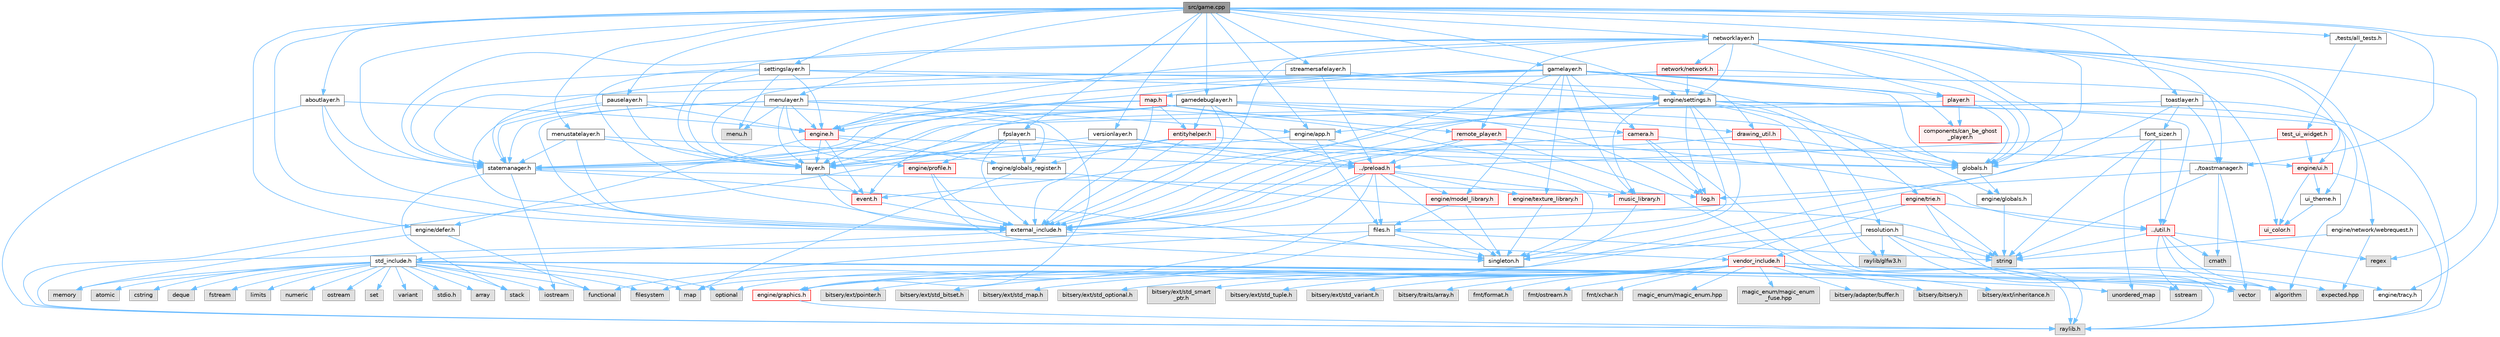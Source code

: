 digraph "src/game.cpp"
{
 // LATEX_PDF_SIZE
  bgcolor="transparent";
  edge [fontname=Helvetica,fontsize=10,labelfontname=Helvetica,labelfontsize=10];
  node [fontname=Helvetica,fontsize=10,shape=box,height=0.2,width=0.4];
  Node1 [label="src/game.cpp",height=0.2,width=0.4,color="gray40", fillcolor="grey60", style="filled", fontcolor="black",tooltip=" "];
  Node1 -> Node2 [color="steelblue1",style="solid"];
  Node2 [label="engine/tracy.h",height=0.2,width=0.4,color="grey40", fillcolor="white", style="filled",URL="$d6/d15/tracy_8h.html",tooltip=" "];
  Node1 -> Node3 [color="steelblue1",style="solid"];
  Node3 [label="external_include.h",height=0.2,width=0.4,color="grey40", fillcolor="white", style="filled",URL="$d7/daf/external__include_8h.html",tooltip=" "];
  Node3 -> Node4 [color="steelblue1",style="solid"];
  Node4 [label="std_include.h",height=0.2,width=0.4,color="grey40", fillcolor="white", style="filled",URL="$d4/dae/std__include_8h.html",tooltip=" "];
  Node4 -> Node5 [color="steelblue1",style="solid"];
  Node5 [label="stdio.h",height=0.2,width=0.4,color="grey60", fillcolor="#E0E0E0", style="filled",tooltip=" "];
  Node4 -> Node6 [color="steelblue1",style="solid"];
  Node6 [label="algorithm",height=0.2,width=0.4,color="grey60", fillcolor="#E0E0E0", style="filled",tooltip=" "];
  Node4 -> Node7 [color="steelblue1",style="solid"];
  Node7 [label="array",height=0.2,width=0.4,color="grey60", fillcolor="#E0E0E0", style="filled",tooltip=" "];
  Node4 -> Node8 [color="steelblue1",style="solid"];
  Node8 [label="atomic",height=0.2,width=0.4,color="grey60", fillcolor="#E0E0E0", style="filled",tooltip=" "];
  Node4 -> Node9 [color="steelblue1",style="solid"];
  Node9 [label="cstring",height=0.2,width=0.4,color="grey60", fillcolor="#E0E0E0", style="filled",tooltip=" "];
  Node4 -> Node10 [color="steelblue1",style="solid"];
  Node10 [label="deque",height=0.2,width=0.4,color="grey60", fillcolor="#E0E0E0", style="filled",tooltip=" "];
  Node4 -> Node11 [color="steelblue1",style="solid"];
  Node11 [label="filesystem",height=0.2,width=0.4,color="grey60", fillcolor="#E0E0E0", style="filled",tooltip=" "];
  Node4 -> Node12 [color="steelblue1",style="solid"];
  Node12 [label="fstream",height=0.2,width=0.4,color="grey60", fillcolor="#E0E0E0", style="filled",tooltip=" "];
  Node4 -> Node13 [color="steelblue1",style="solid"];
  Node13 [label="functional",height=0.2,width=0.4,color="grey60", fillcolor="#E0E0E0", style="filled",tooltip=" "];
  Node4 -> Node14 [color="steelblue1",style="solid"];
  Node14 [label="iostream",height=0.2,width=0.4,color="grey60", fillcolor="#E0E0E0", style="filled",tooltip=" "];
  Node4 -> Node15 [color="steelblue1",style="solid"];
  Node15 [label="limits",height=0.2,width=0.4,color="grey60", fillcolor="#E0E0E0", style="filled",tooltip=" "];
  Node4 -> Node16 [color="steelblue1",style="solid"];
  Node16 [label="map",height=0.2,width=0.4,color="grey60", fillcolor="#E0E0E0", style="filled",tooltip=" "];
  Node4 -> Node17 [color="steelblue1",style="solid"];
  Node17 [label="memory",height=0.2,width=0.4,color="grey60", fillcolor="#E0E0E0", style="filled",tooltip=" "];
  Node4 -> Node18 [color="steelblue1",style="solid"];
  Node18 [label="numeric",height=0.2,width=0.4,color="grey60", fillcolor="#E0E0E0", style="filled",tooltip=" "];
  Node4 -> Node19 [color="steelblue1",style="solid"];
  Node19 [label="optional",height=0.2,width=0.4,color="grey60", fillcolor="#E0E0E0", style="filled",tooltip=" "];
  Node4 -> Node20 [color="steelblue1",style="solid"];
  Node20 [label="ostream",height=0.2,width=0.4,color="grey60", fillcolor="#E0E0E0", style="filled",tooltip=" "];
  Node4 -> Node21 [color="steelblue1",style="solid"];
  Node21 [label="set",height=0.2,width=0.4,color="grey60", fillcolor="#E0E0E0", style="filled",tooltip=" "];
  Node4 -> Node22 [color="steelblue1",style="solid"];
  Node22 [label="sstream",height=0.2,width=0.4,color="grey60", fillcolor="#E0E0E0", style="filled",tooltip=" "];
  Node4 -> Node23 [color="steelblue1",style="solid"];
  Node23 [label="stack",height=0.2,width=0.4,color="grey60", fillcolor="#E0E0E0", style="filled",tooltip=" "];
  Node4 -> Node24 [color="steelblue1",style="solid"];
  Node24 [label="unordered_map",height=0.2,width=0.4,color="grey60", fillcolor="#E0E0E0", style="filled",tooltip=" "];
  Node4 -> Node25 [color="steelblue1",style="solid"];
  Node25 [label="variant",height=0.2,width=0.4,color="grey60", fillcolor="#E0E0E0", style="filled",tooltip=" "];
  Node4 -> Node26 [color="steelblue1",style="solid"];
  Node26 [label="vector",height=0.2,width=0.4,color="grey60", fillcolor="#E0E0E0", style="filled",tooltip=" "];
  Node3 -> Node27 [color="steelblue1",style="solid"];
  Node27 [label="vendor_include.h",height=0.2,width=0.4,color="red", fillcolor="#FFF0F0", style="filled",URL="$d6/dba/vendor__include_8h.html",tooltip=" "];
  Node27 -> Node28 [color="steelblue1",style="solid"];
  Node28 [label="engine/graphics.h",height=0.2,width=0.4,color="red", fillcolor="#FFF0F0", style="filled",URL="$d7/d04/graphics_8h.html",tooltip=" "];
  Node28 -> Node29 [color="steelblue1",style="solid"];
  Node29 [label="raylib.h",height=0.2,width=0.4,color="grey60", fillcolor="#E0E0E0", style="filled",tooltip=" "];
  Node27 -> Node32 [color="steelblue1",style="solid"];
  Node32 [label="fmt/format.h",height=0.2,width=0.4,color="grey60", fillcolor="#E0E0E0", style="filled",tooltip=" "];
  Node27 -> Node33 [color="steelblue1",style="solid"];
  Node33 [label="fmt/ostream.h",height=0.2,width=0.4,color="grey60", fillcolor="#E0E0E0", style="filled",tooltip=" "];
  Node27 -> Node34 [color="steelblue1",style="solid"];
  Node34 [label="fmt/xchar.h",height=0.2,width=0.4,color="grey60", fillcolor="#E0E0E0", style="filled",tooltip=" "];
  Node27 -> Node35 [color="steelblue1",style="solid"];
  Node35 [label="expected.hpp",height=0.2,width=0.4,color="grey60", fillcolor="#E0E0E0", style="filled",tooltip=" "];
  Node27 -> Node36 [color="steelblue1",style="solid"];
  Node36 [label="magic_enum/magic_enum.hpp",height=0.2,width=0.4,color="grey60", fillcolor="#E0E0E0", style="filled",tooltip=" "];
  Node27 -> Node37 [color="steelblue1",style="solid"];
  Node37 [label="magic_enum/magic_enum\l_fuse.hpp",height=0.2,width=0.4,color="grey60", fillcolor="#E0E0E0", style="filled",tooltip=" "];
  Node27 -> Node38 [color="steelblue1",style="solid"];
  Node38 [label="bitsery/adapter/buffer.h",height=0.2,width=0.4,color="grey60", fillcolor="#E0E0E0", style="filled",tooltip=" "];
  Node27 -> Node39 [color="steelblue1",style="solid"];
  Node39 [label="bitsery/bitsery.h",height=0.2,width=0.4,color="grey60", fillcolor="#E0E0E0", style="filled",tooltip=" "];
  Node27 -> Node40 [color="steelblue1",style="solid"];
  Node40 [label="bitsery/ext/inheritance.h",height=0.2,width=0.4,color="grey60", fillcolor="#E0E0E0", style="filled",tooltip=" "];
  Node27 -> Node41 [color="steelblue1",style="solid"];
  Node41 [label="bitsery/ext/pointer.h",height=0.2,width=0.4,color="grey60", fillcolor="#E0E0E0", style="filled",tooltip=" "];
  Node27 -> Node42 [color="steelblue1",style="solid"];
  Node42 [label="bitsery/ext/std_bitset.h",height=0.2,width=0.4,color="grey60", fillcolor="#E0E0E0", style="filled",tooltip=" "];
  Node27 -> Node43 [color="steelblue1",style="solid"];
  Node43 [label="bitsery/ext/std_map.h",height=0.2,width=0.4,color="grey60", fillcolor="#E0E0E0", style="filled",tooltip=" "];
  Node27 -> Node44 [color="steelblue1",style="solid"];
  Node44 [label="bitsery/ext/std_optional.h",height=0.2,width=0.4,color="grey60", fillcolor="#E0E0E0", style="filled",tooltip=" "];
  Node27 -> Node45 [color="steelblue1",style="solid"];
  Node45 [label="bitsery/ext/std_smart\l_ptr.h",height=0.2,width=0.4,color="grey60", fillcolor="#E0E0E0", style="filled",tooltip=" "];
  Node27 -> Node46 [color="steelblue1",style="solid"];
  Node46 [label="bitsery/ext/std_tuple.h",height=0.2,width=0.4,color="grey60", fillcolor="#E0E0E0", style="filled",tooltip=" "];
  Node27 -> Node47 [color="steelblue1",style="solid"];
  Node47 [label="bitsery/ext/std_variant.h",height=0.2,width=0.4,color="grey60", fillcolor="#E0E0E0", style="filled",tooltip=" "];
  Node27 -> Node48 [color="steelblue1",style="solid"];
  Node48 [label="bitsery/traits/array.h",height=0.2,width=0.4,color="grey60", fillcolor="#E0E0E0", style="filled",tooltip=" "];
  Node27 -> Node2 [color="steelblue1",style="solid"];
  Node1 -> Node51 [color="steelblue1",style="solid"];
  Node51 [label="globals.h",height=0.2,width=0.4,color="grey40", fillcolor="white", style="filled",URL="$d5/d87/globals_8h.html",tooltip=" "];
  Node51 -> Node52 [color="steelblue1",style="solid"];
  Node52 [label="engine/globals.h",height=0.2,width=0.4,color="grey40", fillcolor="white", style="filled",URL="$d4/df4/engine_2globals_8h.html",tooltip=" "];
  Node52 -> Node53 [color="steelblue1",style="solid"];
  Node53 [label="string",height=0.2,width=0.4,color="grey60", fillcolor="#E0E0E0", style="filled",tooltip=" "];
  Node1 -> Node54 [color="steelblue1",style="solid"];
  Node54 [label="engine/app.h",height=0.2,width=0.4,color="grey40", fillcolor="white", style="filled",URL="$d2/d39/app_8h.html",tooltip=" "];
  Node54 -> Node55 [color="steelblue1",style="solid"];
  Node55 [label="files.h",height=0.2,width=0.4,color="grey40", fillcolor="white", style="filled",URL="$dd/d20/files_8h.html",tooltip=" "];
  Node55 -> Node11 [color="steelblue1",style="solid"];
  Node55 -> Node13 [color="steelblue1",style="solid"];
  Node55 -> Node53 [color="steelblue1",style="solid"];
  Node55 -> Node56 [color="steelblue1",style="solid"];
  Node56 [label="singleton.h",height=0.2,width=0.4,color="grey40", fillcolor="white", style="filled",URL="$d4/d0b/singleton_8h.html",tooltip=" "];
  Node54 -> Node57 [color="steelblue1",style="solid"];
  Node57 [label="layer.h",height=0.2,width=0.4,color="grey40", fillcolor="white", style="filled",URL="$d3/d3b/layer_8h.html",tooltip=" "];
  Node57 -> Node3 [color="steelblue1",style="solid"];
  Node57 -> Node58 [color="steelblue1",style="solid"];
  Node58 [label="event.h",height=0.2,width=0.4,color="red", fillcolor="#FFF0F0", style="filled",URL="$dd/d20/event_8h.html",tooltip=" "];
  Node58 -> Node3 [color="steelblue1",style="solid"];
  Node54 -> Node56 [color="steelblue1",style="solid"];
  Node1 -> Node60 [color="steelblue1",style="solid"];
  Node60 [label="engine/defer.h",height=0.2,width=0.4,color="grey40", fillcolor="white", style="filled",URL="$db/df4/defer_8h.html",tooltip=" "];
  Node60 -> Node13 [color="steelblue1",style="solid"];
  Node60 -> Node17 [color="steelblue1",style="solid"];
  Node1 -> Node61 [color="steelblue1",style="solid"];
  Node61 [label="engine/settings.h",height=0.2,width=0.4,color="grey40", fillcolor="white", style="filled",URL="$de/d60/settings_8h.html",tooltip=" "];
  Node61 -> Node62 [color="steelblue1",style="solid"];
  Node62 [label="raylib/glfw3.h",height=0.2,width=0.4,color="grey60", fillcolor="#E0E0E0", style="filled",tooltip=" "];
  Node61 -> Node6 [color="steelblue1",style="solid"];
  Node61 -> Node3 [color="steelblue1",style="solid"];
  Node61 -> Node63 [color="steelblue1",style="solid"];
  Node63 [label="../util.h",height=0.2,width=0.4,color="red", fillcolor="#FFF0F0", style="filled",URL="$d8/d3c/util_8h.html",tooltip=" "];
  Node63 -> Node6 [color="steelblue1",style="solid"];
  Node63 -> Node65 [color="steelblue1",style="solid"];
  Node65 [label="cmath",height=0.2,width=0.4,color="grey60", fillcolor="#E0E0E0", style="filled",tooltip=" "];
  Node63 -> Node66 [color="steelblue1",style="solid"];
  Node66 [label="regex",height=0.2,width=0.4,color="grey60", fillcolor="#E0E0E0", style="filled",tooltip=" "];
  Node63 -> Node22 [color="steelblue1",style="solid"];
  Node63 -> Node53 [color="steelblue1",style="solid"];
  Node63 -> Node26 [color="steelblue1",style="solid"];
  Node61 -> Node54 [color="steelblue1",style="solid"];
  Node61 -> Node58 [color="steelblue1",style="solid"];
  Node61 -> Node55 [color="steelblue1",style="solid"];
  Node61 -> Node52 [color="steelblue1",style="solid"];
  Node61 -> Node67 [color="steelblue1",style="solid"];
  Node67 [label="log.h",height=0.2,width=0.4,color="red", fillcolor="#FFF0F0", style="filled",URL="$d7/d7f/log_8h.html",tooltip=" "];
  Node61 -> Node69 [color="steelblue1",style="solid"];
  Node69 [label="music_library.h",height=0.2,width=0.4,color="red", fillcolor="#FFF0F0", style="filled",URL="$dc/d33/music__library_8h.html",tooltip=" "];
  Node69 -> Node56 [color="steelblue1",style="solid"];
  Node61 -> Node74 [color="steelblue1",style="solid"];
  Node74 [label="resolution.h",height=0.2,width=0.4,color="grey40", fillcolor="white", style="filled",URL="$d7/d78/resolution_8h.html",tooltip=" "];
  Node74 -> Node62 [color="steelblue1",style="solid"];
  Node74 -> Node6 [color="steelblue1",style="solid"];
  Node74 -> Node53 [color="steelblue1",style="solid"];
  Node74 -> Node26 [color="steelblue1",style="solid"];
  Node74 -> Node27 [color="steelblue1",style="solid"];
  Node74 -> Node56 [color="steelblue1",style="solid"];
  Node61 -> Node56 [color="steelblue1",style="solid"];
  Node1 -> Node75 [color="steelblue1",style="solid"];
  Node75 [label="statemanager.h",height=0.2,width=0.4,color="grey40", fillcolor="white", style="filled",URL="$d2/d5f/statemanager_8h.html",tooltip=" "];
  Node75 -> Node14 [color="steelblue1",style="solid"];
  Node75 -> Node23 [color="steelblue1",style="solid"];
  Node75 -> Node67 [color="steelblue1",style="solid"];
  Node75 -> Node56 [color="steelblue1",style="solid"];
  Node1 -> Node76 [color="steelblue1",style="solid"];
  Node76 [label="aboutlayer.h",height=0.2,width=0.4,color="grey40", fillcolor="white", style="filled",URL="$d9/d95/aboutlayer_8h.html",tooltip=" "];
  Node76 -> Node3 [color="steelblue1",style="solid"];
  Node76 -> Node29 [color="steelblue1",style="solid"];
  Node76 -> Node77 [color="steelblue1",style="solid"];
  Node77 [label="engine.h",height=0.2,width=0.4,color="red", fillcolor="#FFF0F0", style="filled",URL="$d1/d55/engine_8h.html",tooltip=" "];
  Node77 -> Node60 [color="steelblue1",style="solid"];
  Node77 -> Node58 [color="steelblue1",style="solid"];
  Node77 -> Node81 [color="steelblue1",style="solid"];
  Node81 [label="engine/globals_register.h",height=0.2,width=0.4,color="grey40", fillcolor="white", style="filled",URL="$db/da1/globals__register_8h.html",tooltip=" "];
  Node81 -> Node16 [color="steelblue1",style="solid"];
  Node81 -> Node53 [color="steelblue1",style="solid"];
  Node77 -> Node57 [color="steelblue1",style="solid"];
  Node77 -> Node90 [color="steelblue1",style="solid"];
  Node90 [label="engine/ui.h",height=0.2,width=0.4,color="red", fillcolor="#FFF0F0", style="filled",URL="$d9/d3b/ui_8h.html",tooltip=" "];
  Node90 -> Node29 [color="steelblue1",style="solid"];
  Node90 -> Node96 [color="steelblue1",style="solid"];
  Node96 [label="ui_color.h",height=0.2,width=0.4,color="red", fillcolor="#FFF0F0", style="filled",URL="$db/d82/ui__color_8h.html",tooltip=" "];
  Node90 -> Node107 [color="steelblue1",style="solid"];
  Node107 [label="ui_theme.h",height=0.2,width=0.4,color="grey40", fillcolor="white", style="filled",URL="$d2/da8/ui__theme_8h.html",tooltip=" "];
  Node107 -> Node96 [color="steelblue1",style="solid"];
  Node76 -> Node75 [color="steelblue1",style="solid"];
  Node1 -> Node108 [color="steelblue1",style="solid"];
  Node108 [label="fpslayer.h",height=0.2,width=0.4,color="grey40", fillcolor="white", style="filled",URL="$d3/d33/fpslayer_8h.html",tooltip=" "];
  Node108 -> Node81 [color="steelblue1",style="solid"];
  Node108 -> Node57 [color="steelblue1",style="solid"];
  Node108 -> Node109 [color="steelblue1",style="solid"];
  Node109 [label="engine/profile.h",height=0.2,width=0.4,color="red", fillcolor="#FFF0F0", style="filled",URL="$de/d45/profile_8h.html",tooltip=" "];
  Node109 -> Node3 [color="steelblue1",style="solid"];
  Node109 -> Node56 [color="steelblue1",style="solid"];
  Node108 -> Node3 [color="steelblue1",style="solid"];
  Node108 -> Node99 [color="steelblue1",style="solid"];
  Node99 [label="../preload.h",height=0.2,width=0.4,color="red", fillcolor="#FFF0F0", style="filled",URL="$d5/d34/preload_8h.html",tooltip=" "];
  Node99 -> Node3 [color="steelblue1",style="solid"];
  Node99 -> Node28 [color="steelblue1",style="solid"];
  Node99 -> Node56 [color="steelblue1",style="solid"];
  Node99 -> Node29 [color="steelblue1",style="solid"];
  Node99 -> Node55 [color="steelblue1",style="solid"];
  Node99 -> Node100 [color="steelblue1",style="solid"];
  Node100 [label="engine/model_library.h",height=0.2,width=0.4,color="red", fillcolor="#FFF0F0", style="filled",URL="$d0/dd0/model__library_8h.html",tooltip=" "];
  Node100 -> Node55 [color="steelblue1",style="solid"];
  Node100 -> Node56 [color="steelblue1",style="solid"];
  Node99 -> Node69 [color="steelblue1",style="solid"];
  Node99 -> Node103 [color="steelblue1",style="solid"];
  Node103 [label="engine/texture_library.h",height=0.2,width=0.4,color="red", fillcolor="#FFF0F0", style="filled",URL="$d5/d33/texture__library_8h.html",tooltip=" "];
  Node103 -> Node56 [color="steelblue1",style="solid"];
  Node108 -> Node29 [color="steelblue1",style="solid"];
  Node1 -> Node110 [color="steelblue1",style="solid"];
  Node110 [label="gamedebuglayer.h",height=0.2,width=0.4,color="grey40", fillcolor="white", style="filled",URL="$dd/d0d/gamedebuglayer_8h.html",tooltip=" "];
  Node110 -> Node111 [color="steelblue1",style="solid"];
  Node111 [label="drawing_util.h",height=0.2,width=0.4,color="red", fillcolor="#FFF0F0", style="filled",URL="$df/db6/drawing__util_8h.html",tooltip=" "];
  Node111 -> Node3 [color="steelblue1",style="solid"];
  Node111 -> Node51 [color="steelblue1",style="solid"];
  Node111 -> Node29 [color="steelblue1",style="solid"];
  Node110 -> Node58 [color="steelblue1",style="solid"];
  Node110 -> Node3 [color="steelblue1",style="solid"];
  Node110 -> Node77 [color="steelblue1",style="solid"];
  Node110 -> Node51 [color="steelblue1",style="solid"];
  Node110 -> Node99 [color="steelblue1",style="solid"];
  Node110 -> Node113 [color="steelblue1",style="solid"];
  Node113 [label="camera.h",height=0.2,width=0.4,color="red", fillcolor="#FFF0F0", style="filled",URL="$d7/df6/camera_8h.html",tooltip=" "];
  Node113 -> Node3 [color="steelblue1",style="solid"];
  Node113 -> Node67 [color="steelblue1",style="solid"];
  Node113 -> Node51 [color="steelblue1",style="solid"];
  Node113 -> Node29 [color="steelblue1",style="solid"];
  Node110 -> Node57 [color="steelblue1",style="solid"];
  Node110 -> Node127 [color="steelblue1",style="solid"];
  Node127 [label="entityhelper.h",height=0.2,width=0.4,color="red", fillcolor="#FFF0F0", style="filled",URL="$d9/d3c/entityhelper_8h.html",tooltip=" "];
  Node127 -> Node3 [color="steelblue1",style="solid"];
  Node127 -> Node81 [color="steelblue1",style="solid"];
  Node127 -> Node51 [color="steelblue1",style="solid"];
  Node127 -> Node75 [color="steelblue1",style="solid"];
  Node110 -> Node75 [color="steelblue1",style="solid"];
  Node1 -> Node128 [color="steelblue1",style="solid"];
  Node128 [label="gamelayer.h",height=0.2,width=0.4,color="grey40", fillcolor="white", style="filled",URL="$d3/d3b/gamelayer_8h.html",tooltip=" "];
  Node128 -> Node129 [color="steelblue1",style="solid"];
  Node129 [label="components/can_be_ghost\l_player.h",height=0.2,width=0.4,color="red", fillcolor="#FFF0F0", style="filled",URL="$d1/d8a/can__be__ghost__player_8h.html",tooltip=" "];
  Node128 -> Node111 [color="steelblue1",style="solid"];
  Node128 -> Node96 [color="steelblue1",style="solid"];
  Node128 -> Node3 [color="steelblue1",style="solid"];
  Node128 -> Node51 [color="steelblue1",style="solid"];
  Node128 -> Node113 [color="steelblue1",style="solid"];
  Node128 -> Node77 [color="steelblue1",style="solid"];
  Node128 -> Node57 [color="steelblue1",style="solid"];
  Node128 -> Node100 [color="steelblue1",style="solid"];
  Node128 -> Node69 [color="steelblue1",style="solid"];
  Node128 -> Node103 [color="steelblue1",style="solid"];
  Node128 -> Node130 [color="steelblue1",style="solid"];
  Node130 [label="map.h",height=0.2,width=0.4,color="red", fillcolor="#FFF0F0", style="filled",URL="$dc/db7/map_8h.html",tooltip=" "];
  Node130 -> Node77 [color="steelblue1",style="solid"];
  Node130 -> Node67 [color="steelblue1",style="solid"];
  Node130 -> Node3 [color="steelblue1",style="solid"];
  Node130 -> Node127 [color="steelblue1",style="solid"];
  Node130 -> Node159 [color="steelblue1",style="solid"];
  Node159 [label="remote_player.h",height=0.2,width=0.4,color="red", fillcolor="#FFF0F0", style="filled",URL="$d2/d24/remote__player_8h.html",tooltip=" "];
  Node159 -> Node3 [color="steelblue1",style="solid"];
  Node159 -> Node29 [color="steelblue1",style="solid"];
  Node159 -> Node63 [color="steelblue1",style="solid"];
  Node159 -> Node99 [color="steelblue1",style="solid"];
  Node130 -> Node75 [color="steelblue1",style="solid"];
  Node128 -> Node148 [color="steelblue1",style="solid"];
  Node148 [label="player.h",height=0.2,width=0.4,color="red", fillcolor="#FFF0F0", style="filled",URL="$d3/d62/player_8h.html",tooltip=" "];
  Node148 -> Node129 [color="steelblue1",style="solid"];
  Node148 -> Node51 [color="steelblue1",style="solid"];
  Node148 -> Node29 [color="steelblue1",style="solid"];
  Node148 -> Node75 [color="steelblue1",style="solid"];
  Node128 -> Node75 [color="steelblue1",style="solid"];
  Node1 -> Node160 [color="steelblue1",style="solid"];
  Node160 [label="menulayer.h",height=0.2,width=0.4,color="grey40", fillcolor="white", style="filled",URL="$de/dc7/menulayer_8h.html",tooltip=" "];
  Node160 -> Node77 [color="steelblue1",style="solid"];
  Node160 -> Node54 [color="steelblue1",style="solid"];
  Node160 -> Node28 [color="steelblue1",style="solid"];
  Node160 -> Node57 [color="steelblue1",style="solid"];
  Node160 -> Node69 [color="steelblue1",style="solid"];
  Node160 -> Node109 [color="steelblue1",style="solid"];
  Node160 -> Node3 [color="steelblue1",style="solid"];
  Node160 -> Node126 [color="steelblue1",style="solid"];
  Node126 [label="menu.h",height=0.2,width=0.4,color="grey60", fillcolor="#E0E0E0", style="filled",tooltip=" "];
  Node160 -> Node75 [color="steelblue1",style="solid"];
  Node1 -> Node161 [color="steelblue1",style="solid"];
  Node161 [label="menustatelayer.h",height=0.2,width=0.4,color="grey40", fillcolor="white", style="filled",URL="$d2/df0/menustatelayer_8h.html",tooltip=" "];
  Node161 -> Node57 [color="steelblue1",style="solid"];
  Node161 -> Node3 [color="steelblue1",style="solid"];
  Node161 -> Node99 [color="steelblue1",style="solid"];
  Node161 -> Node75 [color="steelblue1",style="solid"];
  Node1 -> Node162 [color="steelblue1",style="solid"];
  Node162 [label="networklayer.h",height=0.2,width=0.4,color="grey40", fillcolor="white", style="filled",URL="$d3/d80/networklayer_8h.html",tooltip=" "];
  Node162 -> Node66 [color="steelblue1",style="solid"];
  Node162 -> Node28 [color="steelblue1",style="solid"];
  Node162 -> Node90 [color="steelblue1",style="solid"];
  Node162 -> Node3 [color="steelblue1",style="solid"];
  Node162 -> Node51 [color="steelblue1",style="solid"];
  Node162 -> Node77 [color="steelblue1",style="solid"];
  Node162 -> Node57 [color="steelblue1",style="solid"];
  Node162 -> Node61 [color="steelblue1",style="solid"];
  Node162 -> Node163 [color="steelblue1",style="solid"];
  Node163 [label="engine/network/webrequest.h",height=0.2,width=0.4,color="grey40", fillcolor="white", style="filled",URL="$da/dc3/webrequest_8h.html",tooltip=" "];
  Node163 -> Node35 [color="steelblue1",style="solid"];
  Node163 -> Node53 [color="steelblue1",style="solid"];
  Node162 -> Node164 [color="steelblue1",style="solid"];
  Node164 [label="network/network.h",height=0.2,width=0.4,color="red", fillcolor="#FFF0F0", style="filled",URL="$d9/d94/network_8h.html",tooltip=" "];
  Node164 -> Node51 [color="steelblue1",style="solid"];
  Node164 -> Node61 [color="steelblue1",style="solid"];
  Node164 -> Node75 [color="steelblue1",style="solid"];
  Node162 -> Node148 [color="steelblue1",style="solid"];
  Node162 -> Node159 [color="steelblue1",style="solid"];
  Node162 -> Node75 [color="steelblue1",style="solid"];
  Node162 -> Node167 [color="steelblue1",style="solid"];
  Node167 [label="../toastmanager.h",height=0.2,width=0.4,color="grey40", fillcolor="white", style="filled",URL="$d9/d60/toastmanager_8h.html",tooltip=" "];
  Node167 -> Node65 [color="steelblue1",style="solid"];
  Node167 -> Node53 [color="steelblue1",style="solid"];
  Node167 -> Node26 [color="steelblue1",style="solid"];
  Node167 -> Node67 [color="steelblue1",style="solid"];
  Node1 -> Node179 [color="steelblue1",style="solid"];
  Node179 [label="pauselayer.h",height=0.2,width=0.4,color="grey40", fillcolor="white", style="filled",URL="$d9/d31/pauselayer_8h.html",tooltip=" "];
  Node179 -> Node77 [color="steelblue1",style="solid"];
  Node179 -> Node81 [color="steelblue1",style="solid"];
  Node179 -> Node57 [color="steelblue1",style="solid"];
  Node179 -> Node3 [color="steelblue1",style="solid"];
  Node179 -> Node75 [color="steelblue1",style="solid"];
  Node1 -> Node180 [color="steelblue1",style="solid"];
  Node180 [label="settingslayer.h",height=0.2,width=0.4,color="grey40", fillcolor="white", style="filled",URL="$d2/d4a/settingslayer_8h.html",tooltip=" "];
  Node180 -> Node3 [color="steelblue1",style="solid"];
  Node180 -> Node77 [color="steelblue1",style="solid"];
  Node180 -> Node57 [color="steelblue1",style="solid"];
  Node180 -> Node61 [color="steelblue1",style="solid"];
  Node180 -> Node181 [color="steelblue1",style="solid"];
  Node181 [label="engine/trie.h",height=0.2,width=0.4,color="red", fillcolor="#FFF0F0", style="filled",URL="$d7/dc8/trie_8h.html",tooltip=" "];
  Node181 -> Node16 [color="steelblue1",style="solid"];
  Node181 -> Node19 [color="steelblue1",style="solid"];
  Node181 -> Node53 [color="steelblue1",style="solid"];
  Node181 -> Node26 [color="steelblue1",style="solid"];
  Node181 -> Node63 [color="steelblue1",style="solid"];
  Node180 -> Node126 [color="steelblue1",style="solid"];
  Node180 -> Node75 [color="steelblue1",style="solid"];
  Node1 -> Node182 [color="steelblue1",style="solid"];
  Node182 [label="streamersafelayer.h",height=0.2,width=0.4,color="grey40", fillcolor="white", style="filled",URL="$d5/d37/streamersafelayer_8h.html",tooltip=" "];
  Node182 -> Node57 [color="steelblue1",style="solid"];
  Node182 -> Node61 [color="steelblue1",style="solid"];
  Node182 -> Node99 [color="steelblue1",style="solid"];
  Node1 -> Node183 [color="steelblue1",style="solid"];
  Node183 [label="toastlayer.h",height=0.2,width=0.4,color="grey40", fillcolor="white", style="filled",URL="$d4/de2/toastlayer_8h.html",tooltip=" "];
  Node183 -> Node3 [color="steelblue1",style="solid"];
  Node183 -> Node105 [color="steelblue1",style="solid"];
  Node105 [label="font_sizer.h",height=0.2,width=0.4,color="grey40", fillcolor="white", style="filled",URL="$da/dfa/font__sizer_8h.html",tooltip=" "];
  Node105 -> Node53 [color="steelblue1",style="solid"];
  Node105 -> Node24 [color="steelblue1",style="solid"];
  Node105 -> Node99 [color="steelblue1",style="solid"];
  Node105 -> Node63 [color="steelblue1",style="solid"];
  Node183 -> Node57 [color="steelblue1",style="solid"];
  Node183 -> Node107 [color="steelblue1",style="solid"];
  Node183 -> Node167 [color="steelblue1",style="solid"];
  Node1 -> Node167 [color="steelblue1",style="solid"];
  Node1 -> Node184 [color="steelblue1",style="solid"];
  Node184 [label="versionlayer.h",height=0.2,width=0.4,color="grey40", fillcolor="white", style="filled",URL="$d8/d3c/versionlayer_8h.html",tooltip=" "];
  Node184 -> Node3 [color="steelblue1",style="solid"];
  Node184 -> Node51 [color="steelblue1",style="solid"];
  Node184 -> Node57 [color="steelblue1",style="solid"];
  Node184 -> Node99 [color="steelblue1",style="solid"];
  Node1 -> Node185 [color="steelblue1",style="solid"];
  Node185 [label="./tests/all_tests.h",height=0.2,width=0.4,color="grey40", fillcolor="white", style="filled",URL="$d4/d3d/all__tests_8h.html",tooltip=" "];
  Node185 -> Node186 [color="steelblue1",style="solid"];
  Node186 [label="test_ui_widget.h",height=0.2,width=0.4,color="red", fillcolor="#FFF0F0", style="filled",URL="$d4/d4f/test__ui__widget_8h.html",tooltip=" "];
  Node186 -> Node90 [color="steelblue1",style="solid"];
  Node186 -> Node51 [color="steelblue1",style="solid"];
}
